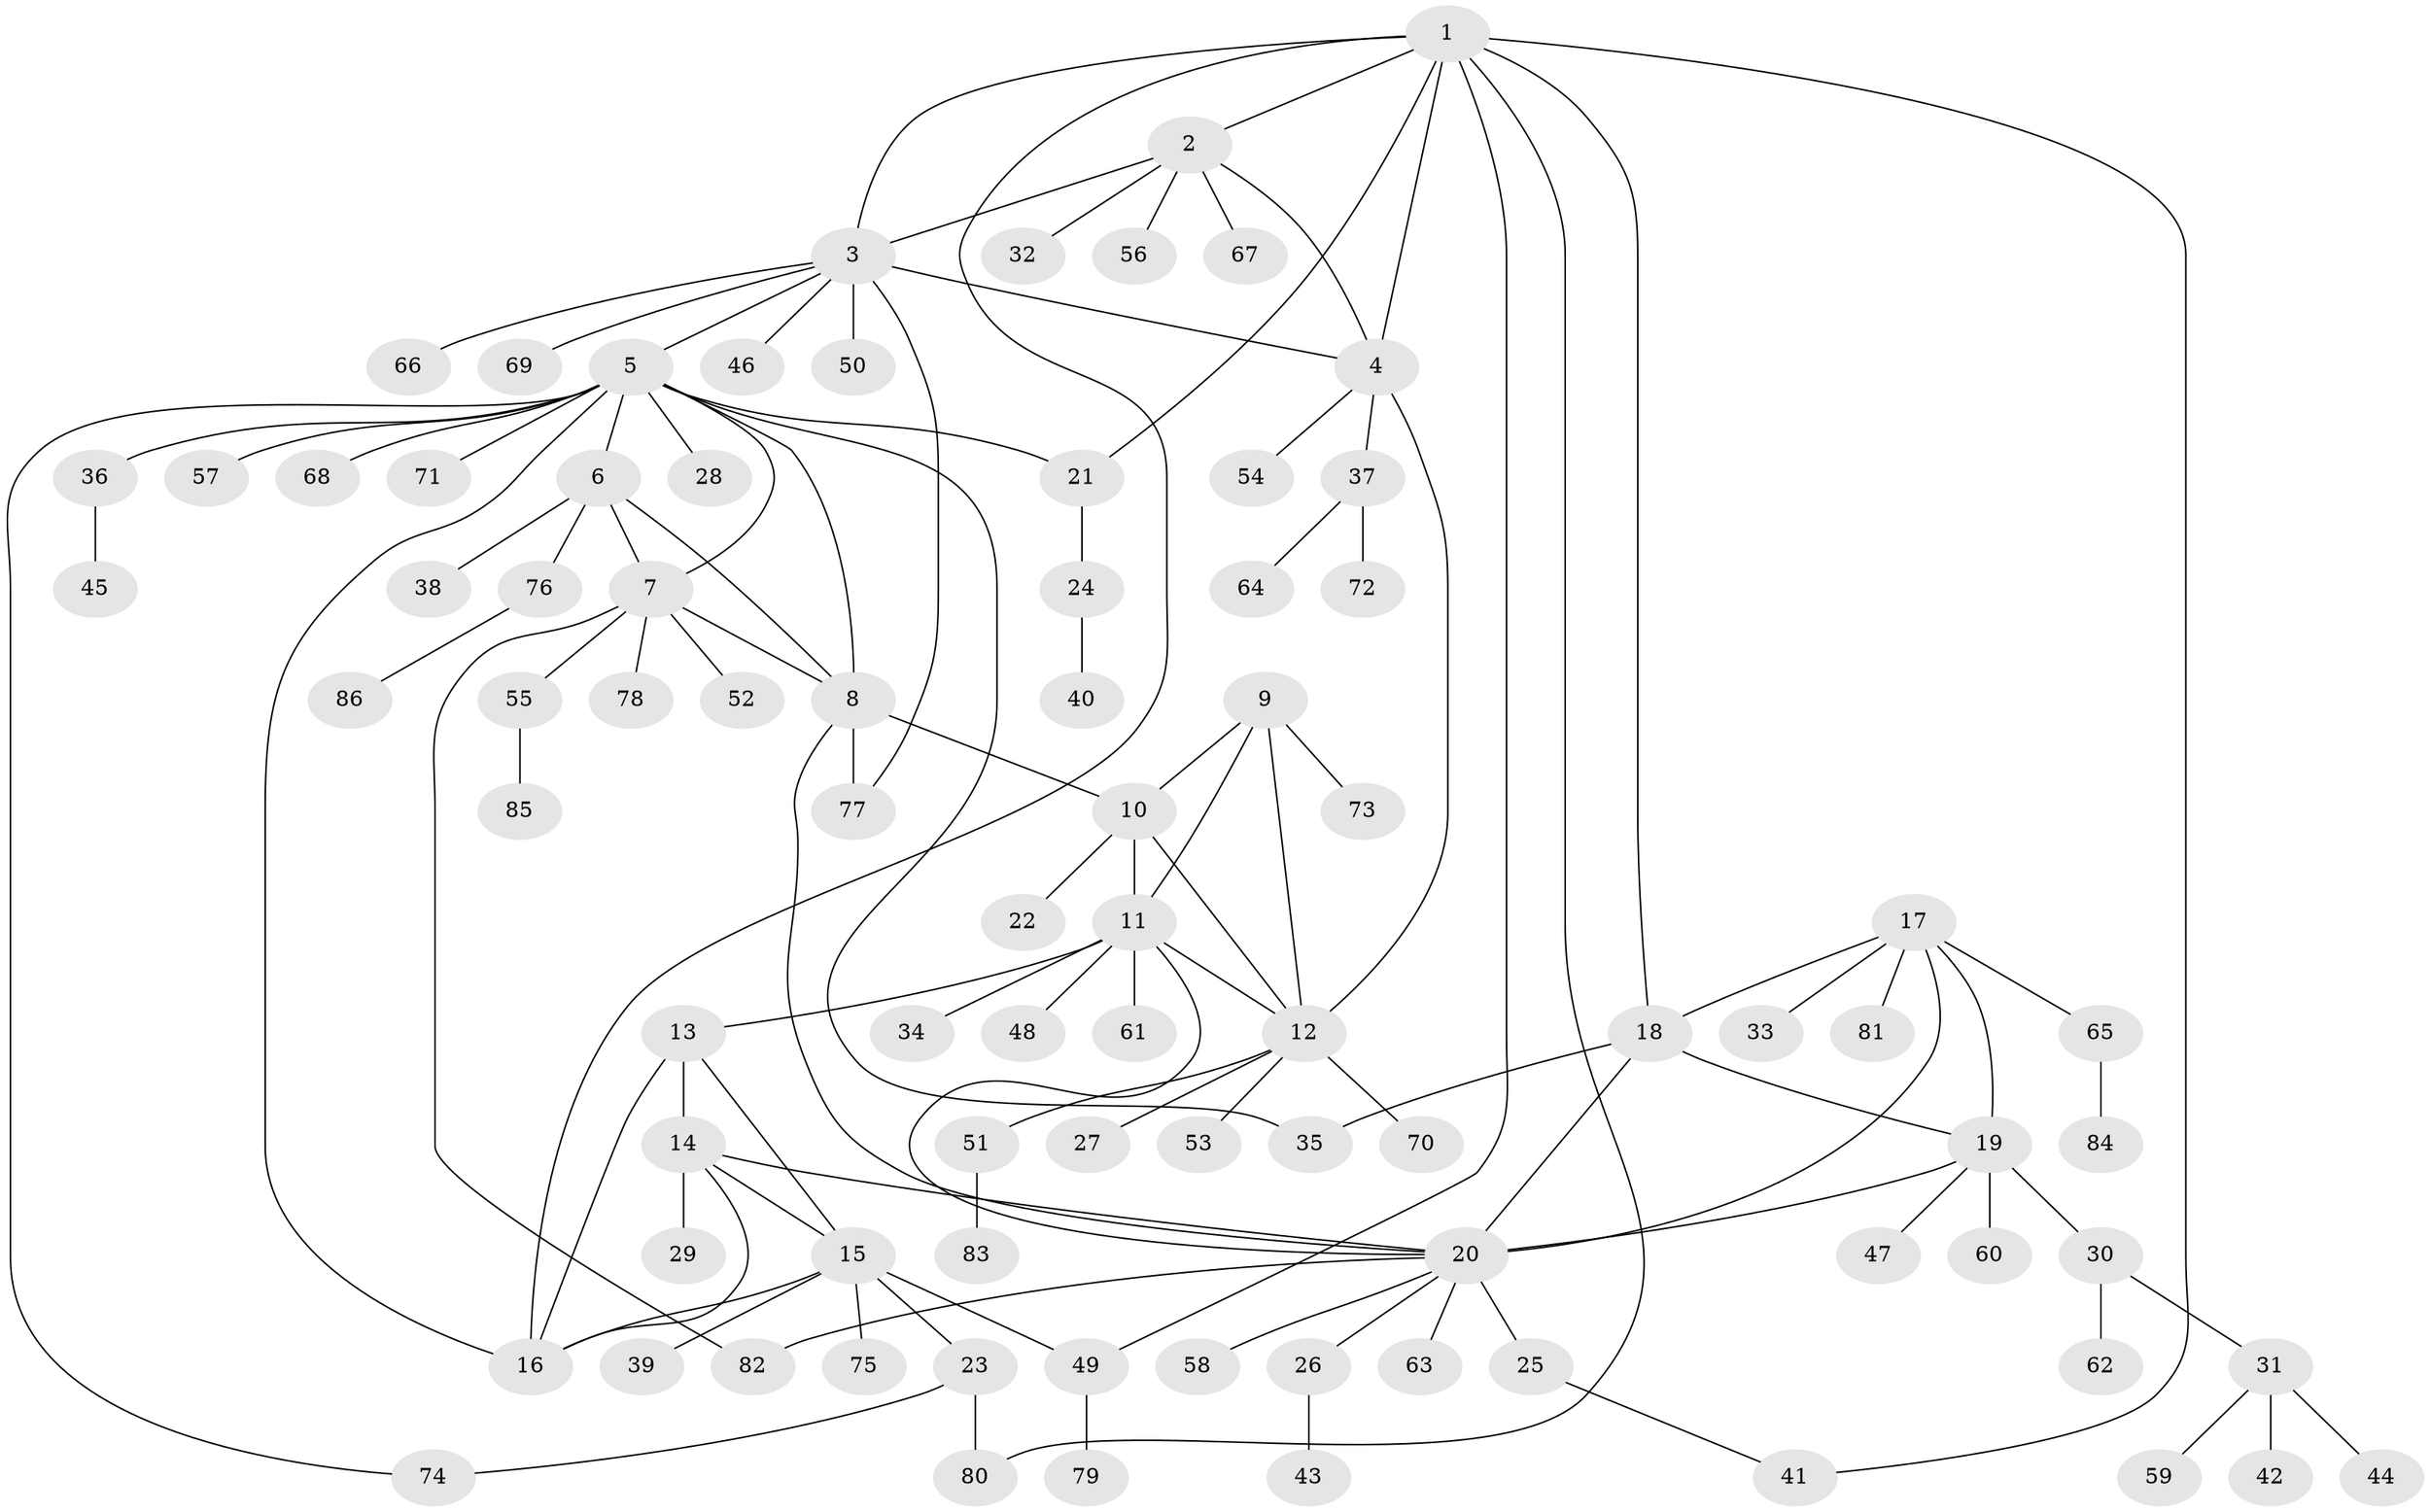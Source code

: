 // Generated by graph-tools (version 1.1) at 2025/50/03/09/25 03:50:37]
// undirected, 86 vertices, 114 edges
graph export_dot {
graph [start="1"]
  node [color=gray90,style=filled];
  1;
  2;
  3;
  4;
  5;
  6;
  7;
  8;
  9;
  10;
  11;
  12;
  13;
  14;
  15;
  16;
  17;
  18;
  19;
  20;
  21;
  22;
  23;
  24;
  25;
  26;
  27;
  28;
  29;
  30;
  31;
  32;
  33;
  34;
  35;
  36;
  37;
  38;
  39;
  40;
  41;
  42;
  43;
  44;
  45;
  46;
  47;
  48;
  49;
  50;
  51;
  52;
  53;
  54;
  55;
  56;
  57;
  58;
  59;
  60;
  61;
  62;
  63;
  64;
  65;
  66;
  67;
  68;
  69;
  70;
  71;
  72;
  73;
  74;
  75;
  76;
  77;
  78;
  79;
  80;
  81;
  82;
  83;
  84;
  85;
  86;
  1 -- 2;
  1 -- 3;
  1 -- 4;
  1 -- 16;
  1 -- 18;
  1 -- 21;
  1 -- 41;
  1 -- 49;
  1 -- 80;
  2 -- 3;
  2 -- 4;
  2 -- 32;
  2 -- 56;
  2 -- 67;
  3 -- 4;
  3 -- 5;
  3 -- 46;
  3 -- 50;
  3 -- 66;
  3 -- 69;
  3 -- 77;
  4 -- 12;
  4 -- 37;
  4 -- 54;
  5 -- 6;
  5 -- 7;
  5 -- 8;
  5 -- 16;
  5 -- 21;
  5 -- 28;
  5 -- 35;
  5 -- 36;
  5 -- 57;
  5 -- 68;
  5 -- 71;
  5 -- 74;
  6 -- 7;
  6 -- 8;
  6 -- 38;
  6 -- 76;
  7 -- 8;
  7 -- 52;
  7 -- 55;
  7 -- 78;
  7 -- 82;
  8 -- 10;
  8 -- 20;
  8 -- 77;
  9 -- 10;
  9 -- 11;
  9 -- 12;
  9 -- 73;
  10 -- 11;
  10 -- 12;
  10 -- 22;
  11 -- 12;
  11 -- 13;
  11 -- 20;
  11 -- 34;
  11 -- 48;
  11 -- 61;
  12 -- 27;
  12 -- 51;
  12 -- 53;
  12 -- 70;
  13 -- 14;
  13 -- 15;
  13 -- 16;
  14 -- 15;
  14 -- 16;
  14 -- 20;
  14 -- 29;
  15 -- 16;
  15 -- 23;
  15 -- 39;
  15 -- 49;
  15 -- 75;
  17 -- 18;
  17 -- 19;
  17 -- 20;
  17 -- 33;
  17 -- 65;
  17 -- 81;
  18 -- 19;
  18 -- 20;
  18 -- 35;
  19 -- 20;
  19 -- 30;
  19 -- 47;
  19 -- 60;
  20 -- 25;
  20 -- 26;
  20 -- 58;
  20 -- 63;
  20 -- 82;
  21 -- 24;
  23 -- 74;
  23 -- 80;
  24 -- 40;
  25 -- 41;
  26 -- 43;
  30 -- 31;
  30 -- 62;
  31 -- 42;
  31 -- 44;
  31 -- 59;
  36 -- 45;
  37 -- 64;
  37 -- 72;
  49 -- 79;
  51 -- 83;
  55 -- 85;
  65 -- 84;
  76 -- 86;
}

